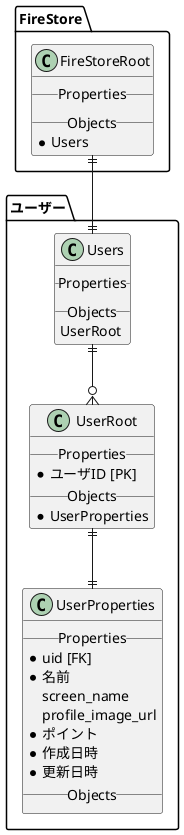 @startuml
/'
  * NOT NULL

  --o{ 0以上
  --|{ 1以上
  --|| 1
  --o| 0か1
  
'/
package "FireStore" as fs {
  class FireStoreRoot {
    __Properties__
    __Objects__
    * Users
  }
}
package "ユーザー" as user {
  class Users {
    __Properties__
    __Objects__
    UserRoot
  }
  class UserRoot {
    __Properties__
    * ユーザID [PK]
    __Objects__
    * UserProperties
  }
  class UserProperties {
    __Properties__
      * uid [FK]
      * 名前
      screen_name
      profile_image_url
      * ポイント
      * 作成日時
      * 更新日時
    __Objects__
  }
}


Users ||--o{  UserRoot
UserRoot ||--|| UserProperties 

FireStoreRoot ||--|| Users

@enduml